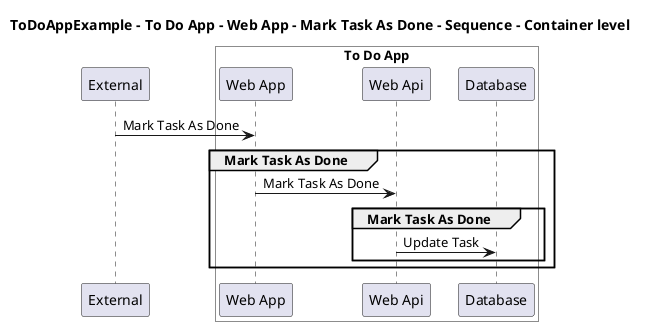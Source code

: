 @startuml

title ToDoAppExample - To Do App - Web App - Mark Task As Done - Sequence - Container level

participant "External" as C4InterFlow.SoftwareSystems.ExternalSystem

box "To Do App" #White
    participant "Web App" as ToDoAppExample.SoftwareSystems.ToDoApp.Containers.WebApp
    participant "Web Api" as ToDoAppExample.SoftwareSystems.ToDoApp.Containers.WebApi
    participant "Database" as ToDoAppExample.SoftwareSystems.ToDoApp.Containers.Database
end box


C4InterFlow.SoftwareSystems.ExternalSystem -> ToDoAppExample.SoftwareSystems.ToDoApp.Containers.WebApp : Mark Task As Done
group Mark Task As Done
ToDoAppExample.SoftwareSystems.ToDoApp.Containers.WebApp -> ToDoAppExample.SoftwareSystems.ToDoApp.Containers.WebApi : Mark Task As Done
group Mark Task As Done
ToDoAppExample.SoftwareSystems.ToDoApp.Containers.WebApi -> ToDoAppExample.SoftwareSystems.ToDoApp.Containers.Database : Update Task
end
end


@enduml
